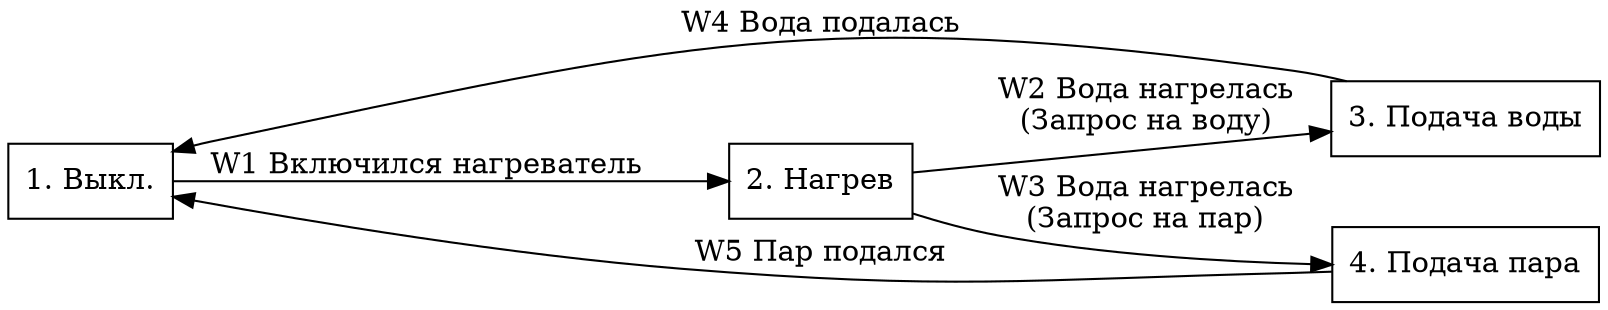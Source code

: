 digraph {
    rankdir = LR

    off [shape=box, label="1. Выкл."]
    hot [shape=box, label="2. Нагрев"]
    water [shape=box, label="3. Подача воды"]
    cloud [shape=box, label="4. Подача пара"]

    off -> hot [label="W1 Включился нагреватель"]
    hot -> water [label="W2 Вода нагрелась\n(Запрос на воду)"]
    hot -> cloud [label="W3 Вода нагрелась\n(Запрос на пар)"]
    water -> off [label="W4 Вода подалась"]
    cloud -> off [label="W5 Пар подался"]
}
